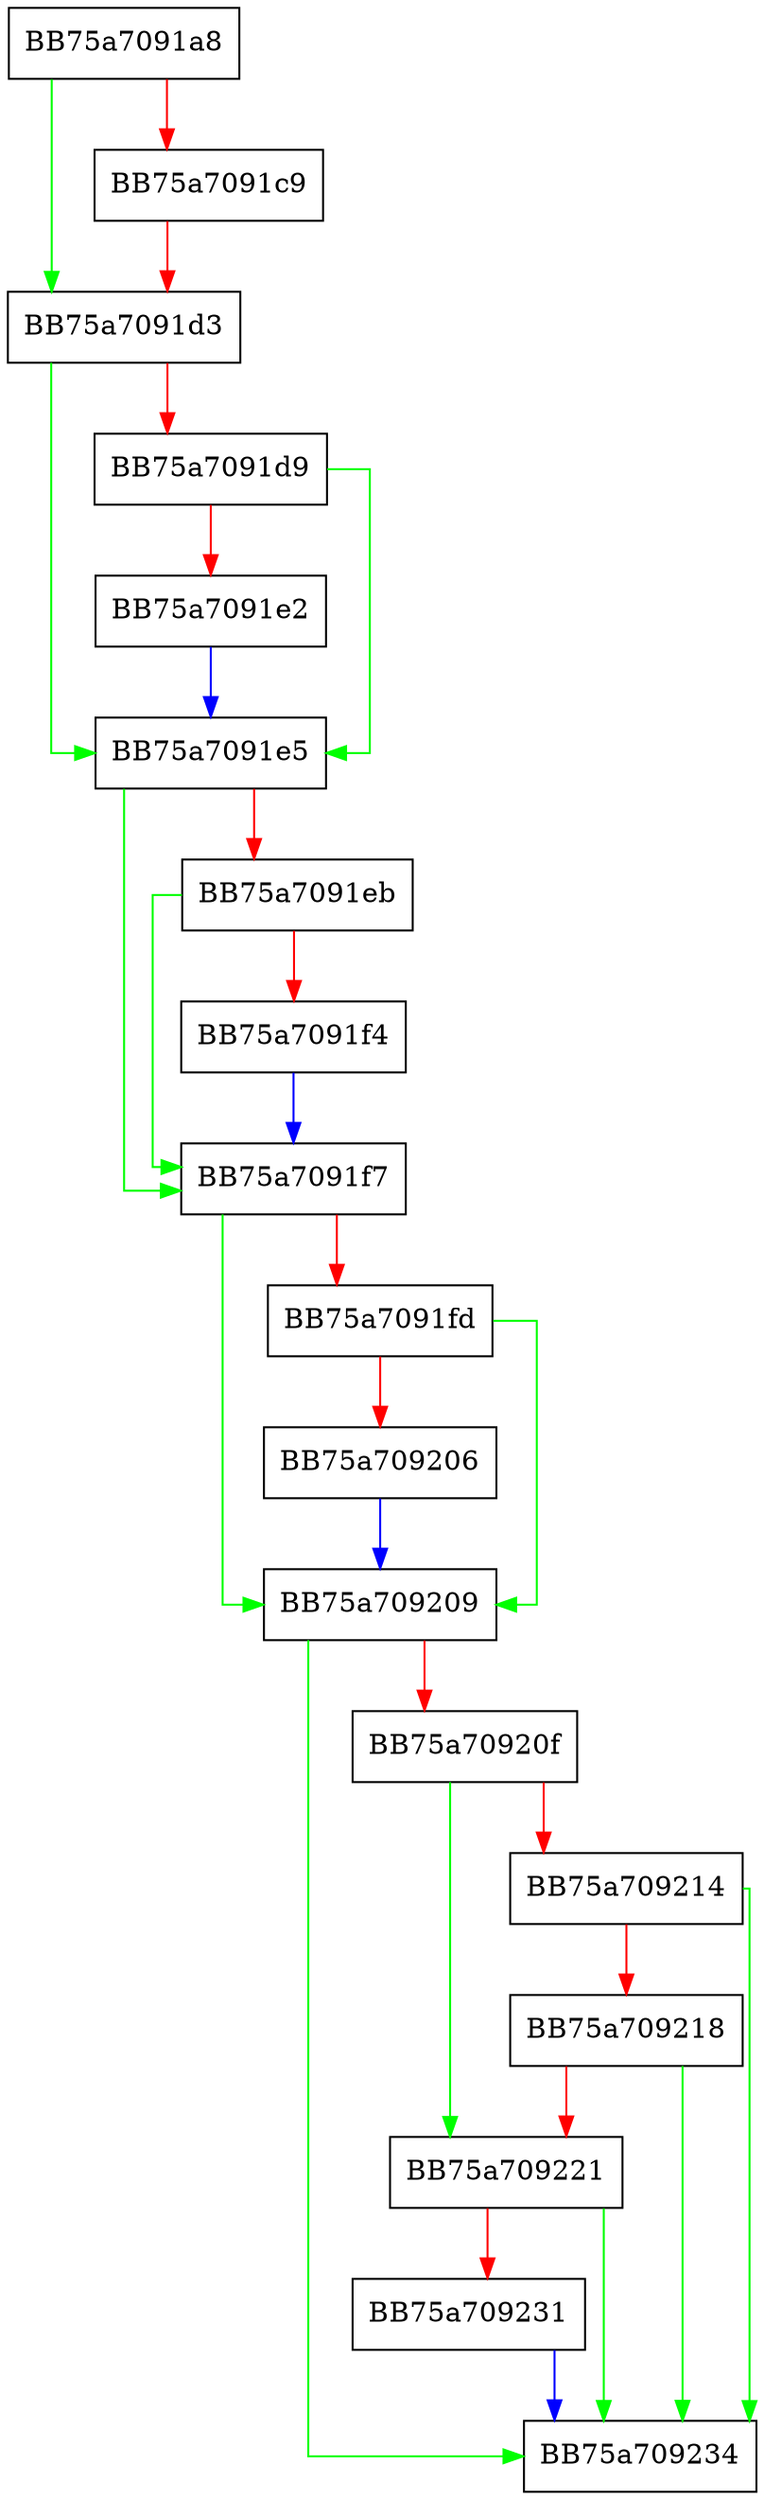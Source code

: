 digraph get_tdt_capabilities {
  node [shape="box"];
  graph [splines=ortho];
  BB75a7091a8 -> BB75a7091d3 [color="green"];
  BB75a7091a8 -> BB75a7091c9 [color="red"];
  BB75a7091c9 -> BB75a7091d3 [color="red"];
  BB75a7091d3 -> BB75a7091e5 [color="green"];
  BB75a7091d3 -> BB75a7091d9 [color="red"];
  BB75a7091d9 -> BB75a7091e5 [color="green"];
  BB75a7091d9 -> BB75a7091e2 [color="red"];
  BB75a7091e2 -> BB75a7091e5 [color="blue"];
  BB75a7091e5 -> BB75a7091f7 [color="green"];
  BB75a7091e5 -> BB75a7091eb [color="red"];
  BB75a7091eb -> BB75a7091f7 [color="green"];
  BB75a7091eb -> BB75a7091f4 [color="red"];
  BB75a7091f4 -> BB75a7091f7 [color="blue"];
  BB75a7091f7 -> BB75a709209 [color="green"];
  BB75a7091f7 -> BB75a7091fd [color="red"];
  BB75a7091fd -> BB75a709209 [color="green"];
  BB75a7091fd -> BB75a709206 [color="red"];
  BB75a709206 -> BB75a709209 [color="blue"];
  BB75a709209 -> BB75a709234 [color="green"];
  BB75a709209 -> BB75a70920f [color="red"];
  BB75a70920f -> BB75a709221 [color="green"];
  BB75a70920f -> BB75a709214 [color="red"];
  BB75a709214 -> BB75a709234 [color="green"];
  BB75a709214 -> BB75a709218 [color="red"];
  BB75a709218 -> BB75a709234 [color="green"];
  BB75a709218 -> BB75a709221 [color="red"];
  BB75a709221 -> BB75a709234 [color="green"];
  BB75a709221 -> BB75a709231 [color="red"];
  BB75a709231 -> BB75a709234 [color="blue"];
}